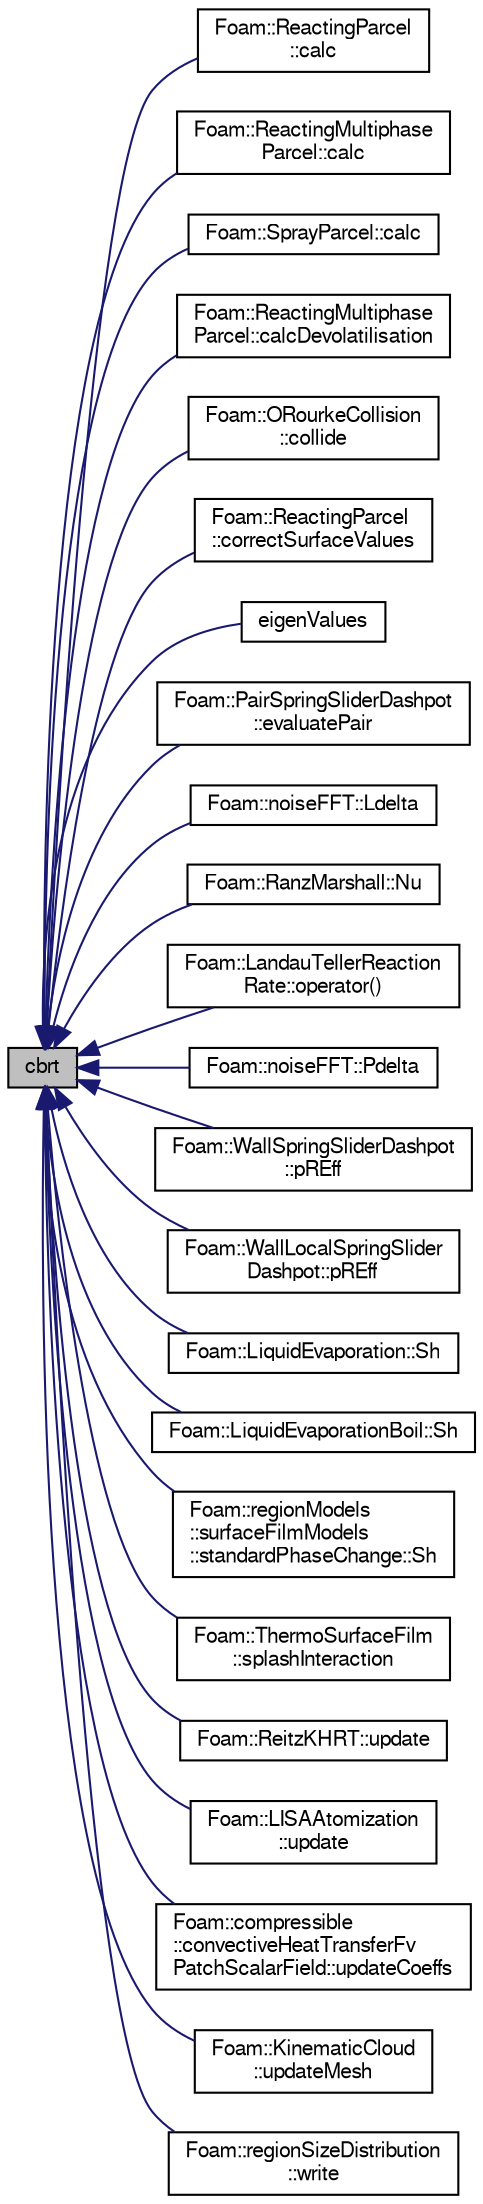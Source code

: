 digraph "cbrt"
{
  bgcolor="transparent";
  edge [fontname="FreeSans",fontsize="10",labelfontname="FreeSans",labelfontsize="10"];
  node [fontname="FreeSans",fontsize="10",shape=record];
  rankdir="LR";
  Node1 [label="cbrt",height=0.2,width=0.4,color="black", fillcolor="grey75", style="filled" fontcolor="black"];
  Node1 -> Node2 [dir="back",color="midnightblue",fontsize="10",style="solid",fontname="FreeSans"];
  Node2 [label="Foam::ReactingParcel\l::calc",height=0.2,width=0.4,color="black",URL="$a02030.html#a1c2aa9de8e2381d1a7be78bd687fd255",tooltip="Update parcel properties over the time interval. "];
  Node1 -> Node3 [dir="back",color="midnightblue",fontsize="10",style="solid",fontname="FreeSans"];
  Node3 [label="Foam::ReactingMultiphase\lParcel::calc",height=0.2,width=0.4,color="black",URL="$a02025.html#a1c2aa9de8e2381d1a7be78bd687fd255",tooltip="Update parcel properties over the time interval. "];
  Node1 -> Node4 [dir="back",color="midnightblue",fontsize="10",style="solid",fontname="FreeSans"];
  Node4 [label="Foam::SprayParcel::calc",height=0.2,width=0.4,color="black",URL="$a02342.html#a1c2aa9de8e2381d1a7be78bd687fd255",tooltip="Update parcel properties over the time interval. "];
  Node1 -> Node5 [dir="back",color="midnightblue",fontsize="10",style="solid",fontname="FreeSans"];
  Node5 [label="Foam::ReactingMultiphase\lParcel::calcDevolatilisation",height=0.2,width=0.4,color="black",URL="$a02025.html#a0124a201bfbc9defc8ee759127c72add",tooltip="Calculate Devolatilisation. "];
  Node1 -> Node6 [dir="back",color="midnightblue",fontsize="10",style="solid",fontname="FreeSans"];
  Node6 [label="Foam::ORourkeCollision\l::collide",height=0.2,width=0.4,color="black",URL="$a01676.html#a771b0c1c395f034e8452b2b3716fa886",tooltip="Main collision routine. "];
  Node1 -> Node7 [dir="back",color="midnightblue",fontsize="10",style="solid",fontname="FreeSans"];
  Node7 [label="Foam::ReactingParcel\l::correctSurfaceValues",height=0.2,width=0.4,color="black",URL="$a02030.html#abf5f172a3acd1b1e7f81f2d0f1ca3b81",tooltip="Correct surface values due to emitted species. "];
  Node1 -> Node8 [dir="back",color="midnightblue",fontsize="10",style="solid",fontname="FreeSans"];
  Node8 [label="eigenValues",height=0.2,width=0.4,color="black",URL="$a10237.html#a439ae805cc773abe7c94178cce4f5ba3"];
  Node1 -> Node9 [dir="back",color="midnightblue",fontsize="10",style="solid",fontname="FreeSans"];
  Node9 [label="Foam::PairSpringSliderDashpot\l::evaluatePair",height=0.2,width=0.4,color="black",URL="$a01718.html#ac298d3dba5f1241d970553d125e2beb3",tooltip="Calculate the pair interaction between parcels. "];
  Node1 -> Node10 [dir="back",color="midnightblue",fontsize="10",style="solid",fontname="FreeSans"];
  Node10 [label="Foam::noiseFFT::Ldelta",height=0.2,width=0.4,color="black",URL="$a01565.html#aa7f180fa11de4e9a567e71c29b054d0b",tooltip="Return the one-third-octave-band PFL spectrum. "];
  Node1 -> Node11 [dir="back",color="midnightblue",fontsize="10",style="solid",fontname="FreeSans"];
  Node11 [label="Foam::RanzMarshall::Nu",height=0.2,width=0.4,color="black",URL="$a02008.html#ad5ec3287b55f856353b0381172c3d162",tooltip="Nusselt number. "];
  Node1 -> Node12 [dir="back",color="midnightblue",fontsize="10",style="solid",fontname="FreeSans"];
  Node12 [label="Foam::LandauTellerReaction\lRate::operator()",height=0.2,width=0.4,color="black",URL="$a01231.html#abe0b10bb3df1861811204e73e20cd925"];
  Node1 -> Node13 [dir="back",color="midnightblue",fontsize="10",style="solid",fontname="FreeSans"];
  Node13 [label="Foam::noiseFFT::Pdelta",height=0.2,width=0.4,color="black",URL="$a01565.html#a9f7703f5a07fb07bf033722787651920",tooltip="Return the one-third-octave-band pressure spectrum. "];
  Node1 -> Node14 [dir="back",color="midnightblue",fontsize="10",style="solid",fontname="FreeSans"];
  Node14 [label="Foam::WallSpringSliderDashpot\l::pREff",height=0.2,width=0.4,color="black",URL="$a02776.html#af416aedb0d91261e234814728cf0be76",tooltip="Return the effective radius for a particle for the model. "];
  Node1 -> Node15 [dir="back",color="midnightblue",fontsize="10",style="solid",fontname="FreeSans"];
  Node15 [label="Foam::WallLocalSpringSlider\lDashpot::pREff",height=0.2,width=0.4,color="black",URL="$a02765.html#af416aedb0d91261e234814728cf0be76",tooltip="Return the effective radius for a particle for the model. "];
  Node1 -> Node16 [dir="back",color="midnightblue",fontsize="10",style="solid",fontname="FreeSans"];
  Node16 [label="Foam::LiquidEvaporation::Sh",height=0.2,width=0.4,color="black",URL="$a01316.html#ab0dcde24cf22f04254ae726f6656edfa",tooltip="Sherwood number as a function of Reynolds and Schmidt numbers. "];
  Node1 -> Node17 [dir="back",color="midnightblue",fontsize="10",style="solid",fontname="FreeSans"];
  Node17 [label="Foam::LiquidEvaporationBoil::Sh",height=0.2,width=0.4,color="black",URL="$a01317.html#ab0dcde24cf22f04254ae726f6656edfa",tooltip="Sherwood number as a function of Reynolds and Schmidt numbers. "];
  Node1 -> Node18 [dir="back",color="midnightblue",fontsize="10",style="solid",fontname="FreeSans"];
  Node18 [label="Foam::regionModels\l::surfaceFilmModels\l::standardPhaseChange::Sh",height=0.2,width=0.4,color="black",URL="$a02355.html#ace708245dd60102944fbba65cd75c0e6",tooltip="Return Sherwood number as a function of Reynolds and Schmidt numbers. "];
  Node1 -> Node19 [dir="back",color="midnightblue",fontsize="10",style="solid",fontname="FreeSans"];
  Node19 [label="Foam::ThermoSurfaceFilm\l::splashInteraction",height=0.2,width=0.4,color="black",URL="$a02528.html#a65079c6267ec7d21f7965e02a262d2d6",tooltip="Bai parcel splash interaction model. "];
  Node1 -> Node20 [dir="back",color="midnightblue",fontsize="10",style="solid",fontname="FreeSans"];
  Node20 [label="Foam::ReitzKHRT::update",height=0.2,width=0.4,color="black",URL="$a02088.html#af86a08f997bc779309ec7d00e914e292",tooltip="Update the parcel diameter. "];
  Node1 -> Node21 [dir="back",color="midnightblue",fontsize="10",style="solid",fontname="FreeSans"];
  Node21 [label="Foam::LISAAtomization\l::update",height=0.2,width=0.4,color="black",URL="$a01324.html#a1af5e6713393d02cc4941f7d863edb7a"];
  Node1 -> Node22 [dir="back",color="midnightblue",fontsize="10",style="solid",fontname="FreeSans"];
  Node22 [label="Foam::compressible\l::convectiveHeatTransferFv\lPatchScalarField::updateCoeffs",height=0.2,width=0.4,color="black",URL="$a00385.html#a7e24eafac629d3733181cd942d4c902f",tooltip="Update the coefficients associated with the patch field. "];
  Node1 -> Node23 [dir="back",color="midnightblue",fontsize="10",style="solid",fontname="FreeSans"];
  Node23 [label="Foam::KinematicCloud\l::updateMesh",height=0.2,width=0.4,color="black",URL="$a01194.html#ae5693a309a936ac1040dd48c2881677f",tooltip="Update mesh. "];
  Node1 -> Node24 [dir="back",color="midnightblue",fontsize="10",style="solid",fontname="FreeSans"];
  Node24 [label="Foam::regionSizeDistribution\l::write",height=0.2,width=0.4,color="black",URL="$a02080.html#aac759501cf6c7895a70eecbef0226ae1",tooltip="Calculate the regionSizeDistribution and write. "];
}
